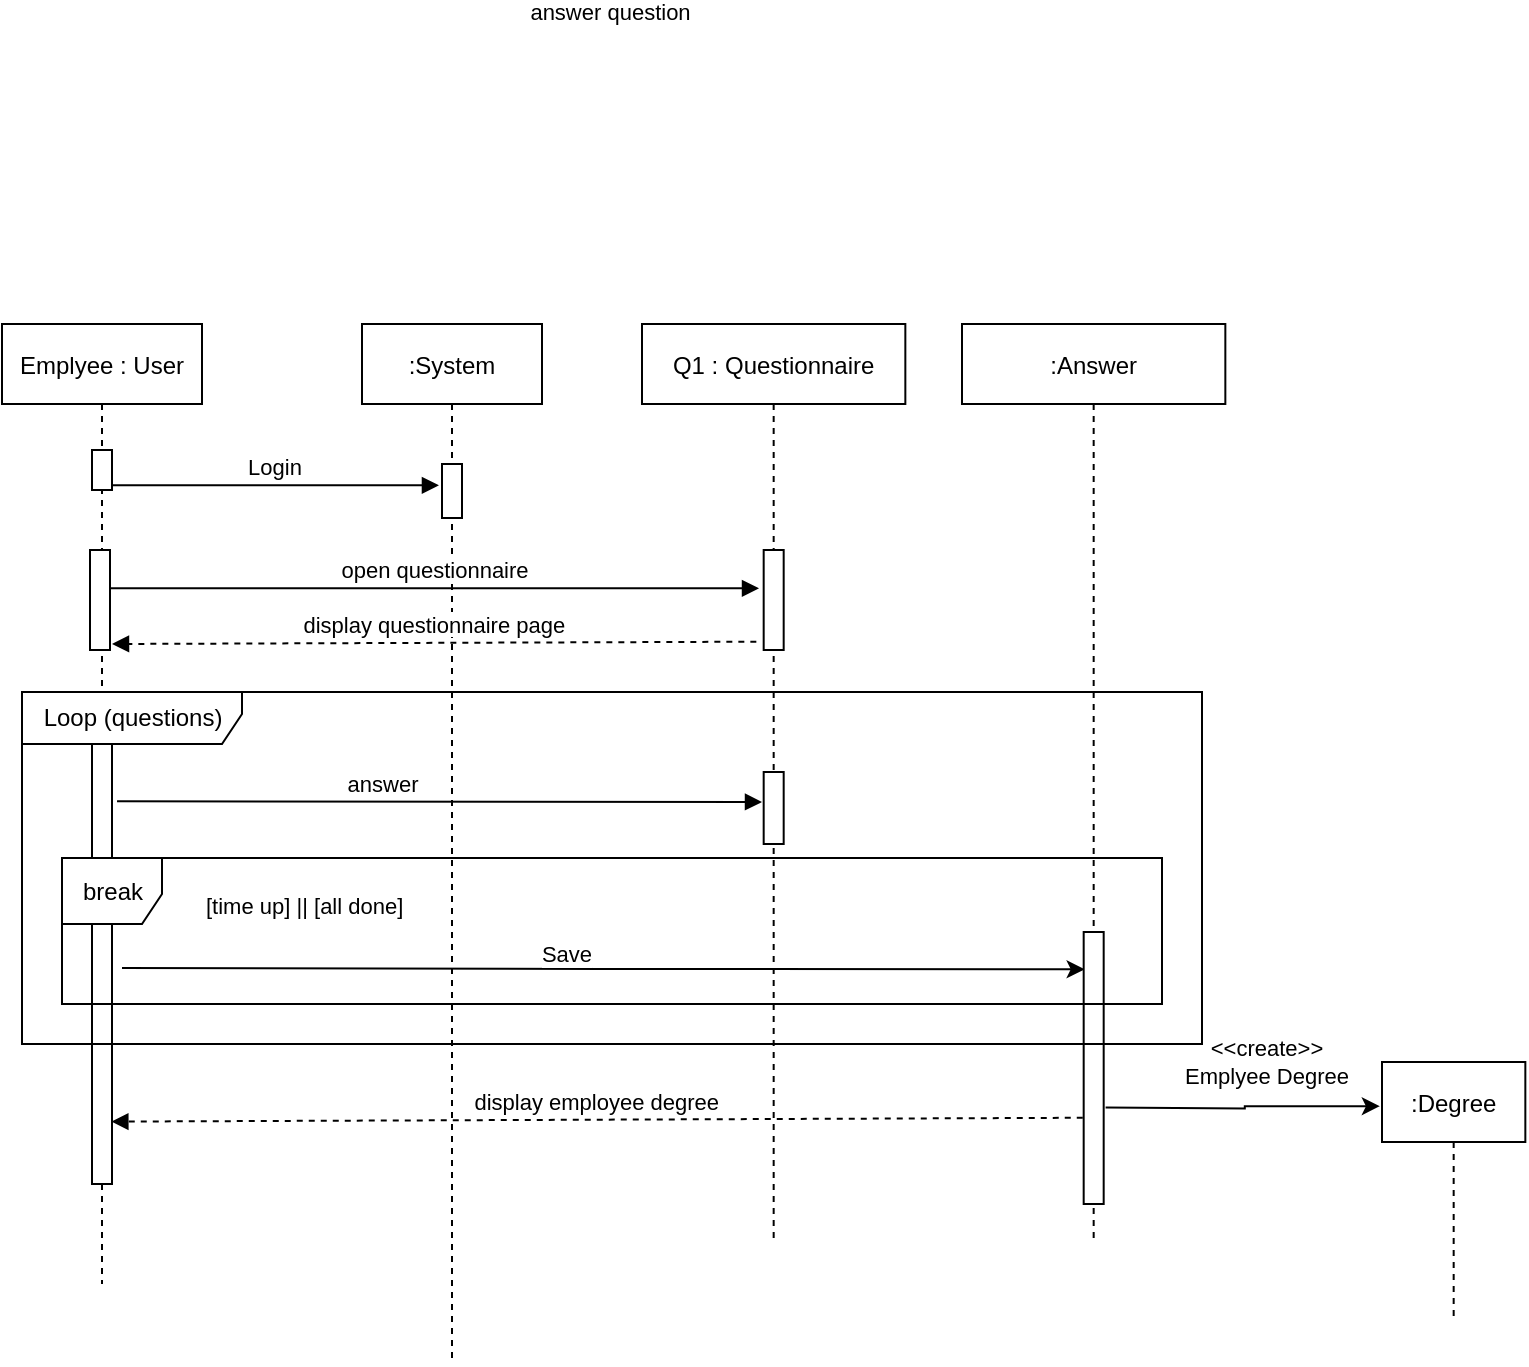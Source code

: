 <mxfile version="16.0.2" type="device"><diagram id="i1rYUfHxf58HPT-CuohU" name="Page-1"><mxGraphModel dx="992" dy="1746" grid="1" gridSize="10" guides="1" tooltips="1" connect="1" arrows="1" fold="1" page="1" pageScale="1" pageWidth="850" pageHeight="1100" math="0" shadow="0"><root><mxCell id="0"/><mxCell id="1" parent="0"/><mxCell id="TafYjFtMGkpip05_DWuY-1" value="Emplyee : User" style="shape=umlLifeline;perimeter=lifelinePerimeter;container=1;collapsible=0;recursiveResize=0;rounded=0;shadow=0;strokeWidth=1;" vertex="1" parent="1"><mxGeometry x="80" y="80" width="100" height="480" as="geometry"/></mxCell><mxCell id="TafYjFtMGkpip05_DWuY-2" value="" style="points=[];perimeter=orthogonalPerimeter;rounded=0;shadow=0;strokeWidth=1;" vertex="1" parent="TafYjFtMGkpip05_DWuY-1"><mxGeometry x="45" y="190" width="10" height="240" as="geometry"/></mxCell><mxCell id="TafYjFtMGkpip05_DWuY-6" value="" style="points=[];perimeter=orthogonalPerimeter;rounded=0;shadow=0;strokeWidth=1;" vertex="1" parent="TafYjFtMGkpip05_DWuY-1"><mxGeometry x="45" y="63" width="10" height="20" as="geometry"/></mxCell><mxCell id="TafYjFtMGkpip05_DWuY-4" value=":System" style="shape=umlLifeline;perimeter=lifelinePerimeter;container=1;collapsible=0;recursiveResize=0;rounded=0;shadow=0;strokeWidth=1;" vertex="1" parent="1"><mxGeometry x="260" y="80" width="90" height="520" as="geometry"/></mxCell><mxCell id="TafYjFtMGkpip05_DWuY-5" value="" style="points=[];perimeter=orthogonalPerimeter;rounded=0;shadow=0;strokeWidth=1;" vertex="1" parent="TafYjFtMGkpip05_DWuY-4"><mxGeometry x="40" y="70" width="10" height="27" as="geometry"/></mxCell><mxCell id="TafYjFtMGkpip05_DWuY-7" value="Login" style="verticalAlign=bottom;endArrow=block;shadow=0;strokeWidth=1;entryX=-0.152;entryY=0.395;entryDx=0;entryDy=0;entryPerimeter=0;" edge="1" parent="1" source="TafYjFtMGkpip05_DWuY-6" target="TafYjFtMGkpip05_DWuY-5"><mxGeometry relative="1" as="geometry"><mxPoint x="100" y="150.0" as="sourcePoint"/><mxPoint x="240" y="159.99" as="targetPoint"/></mxGeometry></mxCell><mxCell id="TafYjFtMGkpip05_DWuY-8" value="Q1 : Questionnaire" style="shape=umlLifeline;perimeter=lifelinePerimeter;container=0;collapsible=0;recursiveResize=0;rounded=0;shadow=0;strokeWidth=1;" vertex="1" parent="1"><mxGeometry x="400" y="80" width="131.67" height="460" as="geometry"/></mxCell><mxCell id="TafYjFtMGkpip05_DWuY-9" value="" style="points=[];perimeter=orthogonalPerimeter;rounded=0;shadow=0;strokeWidth=1;" vertex="1" parent="1"><mxGeometry x="124" y="193" width="10" height="50" as="geometry"/></mxCell><mxCell id="TafYjFtMGkpip05_DWuY-10" value="" style="points=[];perimeter=orthogonalPerimeter;rounded=0;shadow=0;strokeWidth=1;" vertex="1" parent="1"><mxGeometry x="460.84" y="193" width="10" height="50" as="geometry"/></mxCell><mxCell id="TafYjFtMGkpip05_DWuY-11" value="open questionnaire" style="verticalAlign=bottom;endArrow=block;shadow=0;strokeWidth=1;entryX=-0.233;entryY=0.383;entryDx=0;entryDy=0;entryPerimeter=0;" edge="1" parent="1" source="TafYjFtMGkpip05_DWuY-9" target="TafYjFtMGkpip05_DWuY-10"><mxGeometry relative="1" as="geometry"><mxPoint x="194" y="222.67" as="sourcePoint"/><mxPoint x="314" y="222.67" as="targetPoint"/></mxGeometry></mxCell><mxCell id="TafYjFtMGkpip05_DWuY-12" value="display questionnaire page" style="verticalAlign=bottom;endArrow=block;shadow=0;strokeWidth=1;exitX=-0.367;exitY=0.917;exitDx=0;exitDy=0;exitPerimeter=0;entryX=1.1;entryY=0.94;entryDx=0;entryDy=0;entryPerimeter=0;dashed=1;" edge="1" parent="1" source="TafYjFtMGkpip05_DWuY-10" target="TafYjFtMGkpip05_DWuY-9"><mxGeometry relative="1" as="geometry"><mxPoint x="474" y="233" as="sourcePoint"/><mxPoint x="491.67" y="230.66" as="targetPoint"/><Array as="points"/></mxGeometry></mxCell><mxCell id="TafYjFtMGkpip05_DWuY-14" value="answer question" style="verticalAlign=bottom;endArrow=block;shadow=0;strokeWidth=1;startArrow=none;exitX=1.252;exitY=0.382;exitDx=0;exitDy=0;exitPerimeter=0;" edge="1" parent="1"><mxGeometry x="1" y="219" relative="1" as="geometry"><mxPoint x="137.52" y="318.66" as="sourcePoint"/><mxPoint x="460" y="319" as="targetPoint"/><mxPoint x="-76" y="-167" as="offset"/></mxGeometry></mxCell><mxCell id="TafYjFtMGkpip05_DWuY-17" value="answer" style="edgeLabel;html=1;align=center;verticalAlign=middle;resizable=0;points=[];" vertex="1" connectable="0" parent="TafYjFtMGkpip05_DWuY-14"><mxGeometry x="-0.179" relative="1" as="geometry"><mxPoint y="-9" as="offset"/></mxGeometry></mxCell><mxCell id="TafYjFtMGkpip05_DWuY-15" value="" style="points=[];perimeter=orthogonalPerimeter;rounded=0;shadow=0;strokeWidth=1;" vertex="1" parent="1"><mxGeometry x="460.84" y="304" width="10" height="36" as="geometry"/></mxCell><mxCell id="TafYjFtMGkpip05_DWuY-18" value=":Answer" style="shape=umlLifeline;perimeter=lifelinePerimeter;container=0;collapsible=0;recursiveResize=0;rounded=0;shadow=0;strokeWidth=1;" vertex="1" parent="1"><mxGeometry x="560" y="80" width="131.67" height="460" as="geometry"/></mxCell><mxCell id="TafYjFtMGkpip05_DWuY-21" value="" style="edgeStyle=orthogonalEdgeStyle;rounded=0;orthogonalLoop=1;jettySize=auto;html=1;entryX=0.049;entryY=0.137;entryDx=0;entryDy=0;entryPerimeter=0;" edge="1" parent="1" target="TafYjFtMGkpip05_DWuY-20"><mxGeometry relative="1" as="geometry"><mxPoint x="140" y="402" as="sourcePoint"/></mxGeometry></mxCell><mxCell id="TafYjFtMGkpip05_DWuY-22" value="Save" style="edgeLabel;html=1;align=center;verticalAlign=middle;resizable=0;points=[];" vertex="1" connectable="0" parent="TafYjFtMGkpip05_DWuY-21"><mxGeometry x="-0.077" y="-2" relative="1" as="geometry"><mxPoint y="-10" as="offset"/></mxGeometry></mxCell><mxCell id="TafYjFtMGkpip05_DWuY-26" style="edgeStyle=orthogonalEdgeStyle;rounded=0;orthogonalLoop=1;jettySize=auto;html=1;exitX=1.097;exitY=0.498;exitDx=0;exitDy=0;exitPerimeter=0;entryX=-0.015;entryY=0.17;entryDx=0;entryDy=0;entryPerimeter=0;" edge="1" parent="1" target="TafYjFtMGkpip05_DWuY-25"><mxGeometry relative="1" as="geometry"><mxPoint x="631.81" y="471.728" as="sourcePoint"/><mxPoint x="720" y="500" as="targetPoint"/></mxGeometry></mxCell><mxCell id="TafYjFtMGkpip05_DWuY-27" value="&amp;lt;&amp;lt;create&amp;gt;&amp;gt;&lt;br&gt;Emplyee Degree" style="edgeLabel;html=1;align=center;verticalAlign=middle;resizable=0;points=[];" vertex="1" connectable="0" parent="TafYjFtMGkpip05_DWuY-26"><mxGeometry x="0.177" y="-1" relative="1" as="geometry"><mxPoint y="-23" as="offset"/></mxGeometry></mxCell><mxCell id="TafYjFtMGkpip05_DWuY-20" value="" style="points=[];perimeter=orthogonalPerimeter;rounded=0;shadow=0;strokeWidth=1;" vertex="1" parent="1"><mxGeometry x="620.84" y="384" width="10" height="136" as="geometry"/></mxCell><mxCell id="TafYjFtMGkpip05_DWuY-24" value="&lt;div style=&quot;text-align: center&quot;&gt;&lt;font face=&quot;helvetica&quot;&gt;&lt;span style=&quot;font-size: 11px ; background-color: rgb(255 , 255 , 255)&quot;&gt;[time up] || [all done]&lt;/span&gt;&lt;/font&gt;&lt;/div&gt;" style="text;whiteSpace=wrap;html=1;" vertex="1" parent="1"><mxGeometry x="180" y="357" width="120" height="30" as="geometry"/></mxCell><mxCell id="TafYjFtMGkpip05_DWuY-25" value=":Degree" style="shape=umlLifeline;perimeter=lifelinePerimeter;container=0;collapsible=0;recursiveResize=0;rounded=0;shadow=0;strokeWidth=1;" vertex="1" parent="1"><mxGeometry x="770" y="449" width="71.67" height="130" as="geometry"/></mxCell><mxCell id="TafYjFtMGkpip05_DWuY-28" value="display employee degree" style="verticalAlign=bottom;endArrow=block;shadow=0;strokeWidth=1;exitX=-0.046;exitY=0.683;exitDx=0;exitDy=0;exitPerimeter=0;entryX=0.967;entryY=0.87;entryDx=0;entryDy=0;entryPerimeter=0;dashed=1;" edge="1" parent="1" source="TafYjFtMGkpip05_DWuY-20" target="TafYjFtMGkpip05_DWuY-2"><mxGeometry relative="1" as="geometry"><mxPoint x="482.17" y="550.0" as="sourcePoint"/><mxPoint x="160.0" y="551.15" as="targetPoint"/><Array as="points"/></mxGeometry></mxCell><mxCell id="TafYjFtMGkpip05_DWuY-23" value="break" style="shape=umlFrame;tabWidth=110;tabHeight=30;tabPosition=left;html=1;boundedLbl=1;labelInHeader=1;width=50;height=33;container=0;" vertex="1" parent="1"><mxGeometry x="110" y="347" width="550" height="73" as="geometry"/></mxCell><mxCell id="TafYjFtMGkpip05_DWuY-13" value="Loop (questions)" style="shape=umlFrame;tabWidth=110;tabHeight=30;tabPosition=left;html=1;boundedLbl=1;labelInHeader=1;width=110;height=26;container=0;" vertex="1" parent="1"><mxGeometry x="90" y="264" width="590" height="176" as="geometry"/></mxCell></root></mxGraphModel></diagram></mxfile>